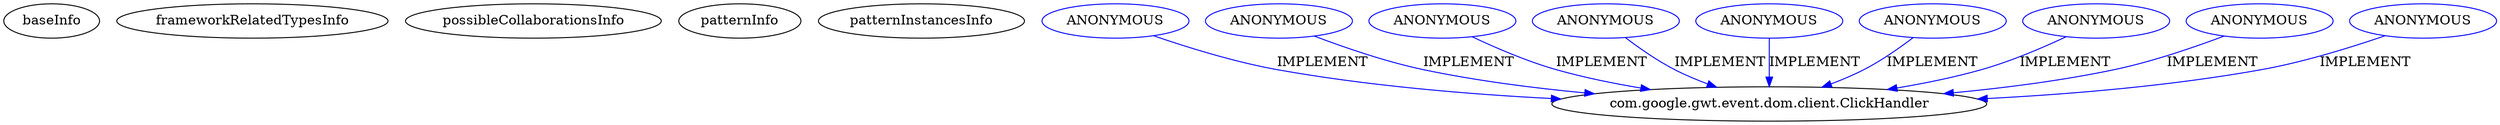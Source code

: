digraph {
baseInfo[graphId=31,category="pattern",isAnonymous=false,possibleRelation=false]
frameworkRelatedTypesInfo[]
possibleCollaborationsInfo[]
patternInfo[frequency=3.0,patternRootClient=null]
patternInstancesInfo[0="lauflabs-gwt-garmin-api~/lauflabs-gwt-garmin-api/gwt-garmin-api-master/gwt-garmin-showcase/src/main/java/com/garmin/gwt/communicator/testing/client/Showcase.java~Showcase~3605",1="akjava-GWT-Hangouts~/akjava-GWT-Hangouts/GWT-Hangouts-master/apps/easyoverlay/src/com/akjava/gwt/hangout/easyoverlay/client/EasyOverlay.java~EasyOverlay~492",2="luxferrari-AlgebrApp~/luxferrari-AlgebrApp/AlgebrApp-master/AlgebrApp/src/org/luxferrari/algebrapp/client/AlgebrApp.java~AlgebrApp~3667"]
71[label="com.google.gwt.event.dom.client.ClickHandler",vertexType="FRAMEWORK_INTERFACE_TYPE",isFrameworkType=false]
86[label="ANONYMOUS",vertexType="REFERENCE_ANONYMOUS_DECLARATION",isFrameworkType=false,color=blue]
507[label="ANONYMOUS",vertexType="REFERENCE_ANONYMOUS_DECLARATION",isFrameworkType=false,color=blue]
344[label="ANONYMOUS",vertexType="REFERENCE_ANONYMOUS_DECLARATION",isFrameworkType=false,color=blue]
393[label="ANONYMOUS",vertexType="REFERENCE_ANONYMOUS_DECLARATION",isFrameworkType=false,color=blue]
473[label="ANONYMOUS",vertexType="REFERENCE_ANONYMOUS_DECLARATION",isFrameworkType=false,color=blue]
419[label="ANONYMOUS",vertexType="REFERENCE_ANONYMOUS_DECLARATION",isFrameworkType=false,color=blue]
177[label="ANONYMOUS",vertexType="REFERENCE_ANONYMOUS_DECLARATION",isFrameworkType=false,color=blue]
406[label="ANONYMOUS",vertexType="REFERENCE_ANONYMOUS_DECLARATION",isFrameworkType=false,color=blue]
70[label="ANONYMOUS",vertexType="REFERENCE_ANONYMOUS_DECLARATION",isFrameworkType=false,color=blue]
419->71[label="IMPLEMENT",color=blue]
393->71[label="IMPLEMENT",color=blue]
344->71[label="IMPLEMENT",color=blue]
507->71[label="IMPLEMENT",color=blue]
473->71[label="IMPLEMENT",color=blue]
177->71[label="IMPLEMENT",color=blue]
406->71[label="IMPLEMENT",color=blue]
70->71[label="IMPLEMENT",color=blue]
86->71[label="IMPLEMENT",color=blue]
}
